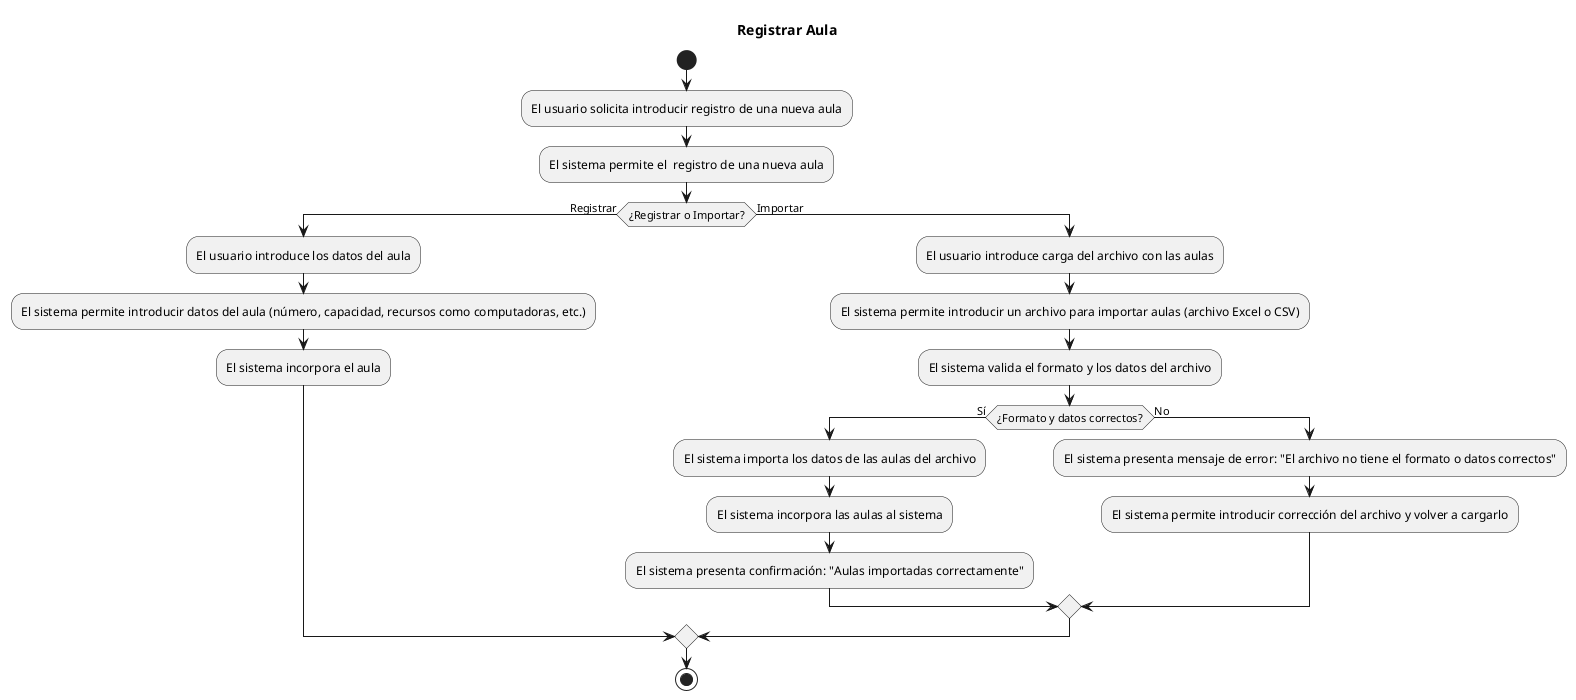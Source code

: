 @startuml
title Registrar Aula
start
:El usuario solicita introducir registro de una nueva aula;
:El sistema permite el  registro de una nueva aula;
if (¿Registrar o Importar?) then (Registrar)
  :El usuario introduce los datos del aula;
  :El sistema permite introducir datos del aula (número, capacidad, recursos como computadoras, etc.);
  :El sistema incorpora el aula;
else (Importar)
  :El usuario introduce carga del archivo con las aulas;
  :El sistema permite introducir un archivo para importar aulas (archivo Excel o CSV);
  :El sistema valida el formato y los datos del archivo;
  if (¿Formato y datos correctos?) then (Sí)
    :El sistema importa los datos de las aulas del archivo;
    :El sistema incorpora las aulas al sistema;
    :El sistema presenta confirmación: "Aulas importadas correctamente";
  else (No)
    :El sistema presenta mensaje de error: "El archivo no tiene el formato o datos correctos";
    :El sistema permite introducir corrección del archivo y volver a cargarlo;
  endif
endif
stop
@enduml
